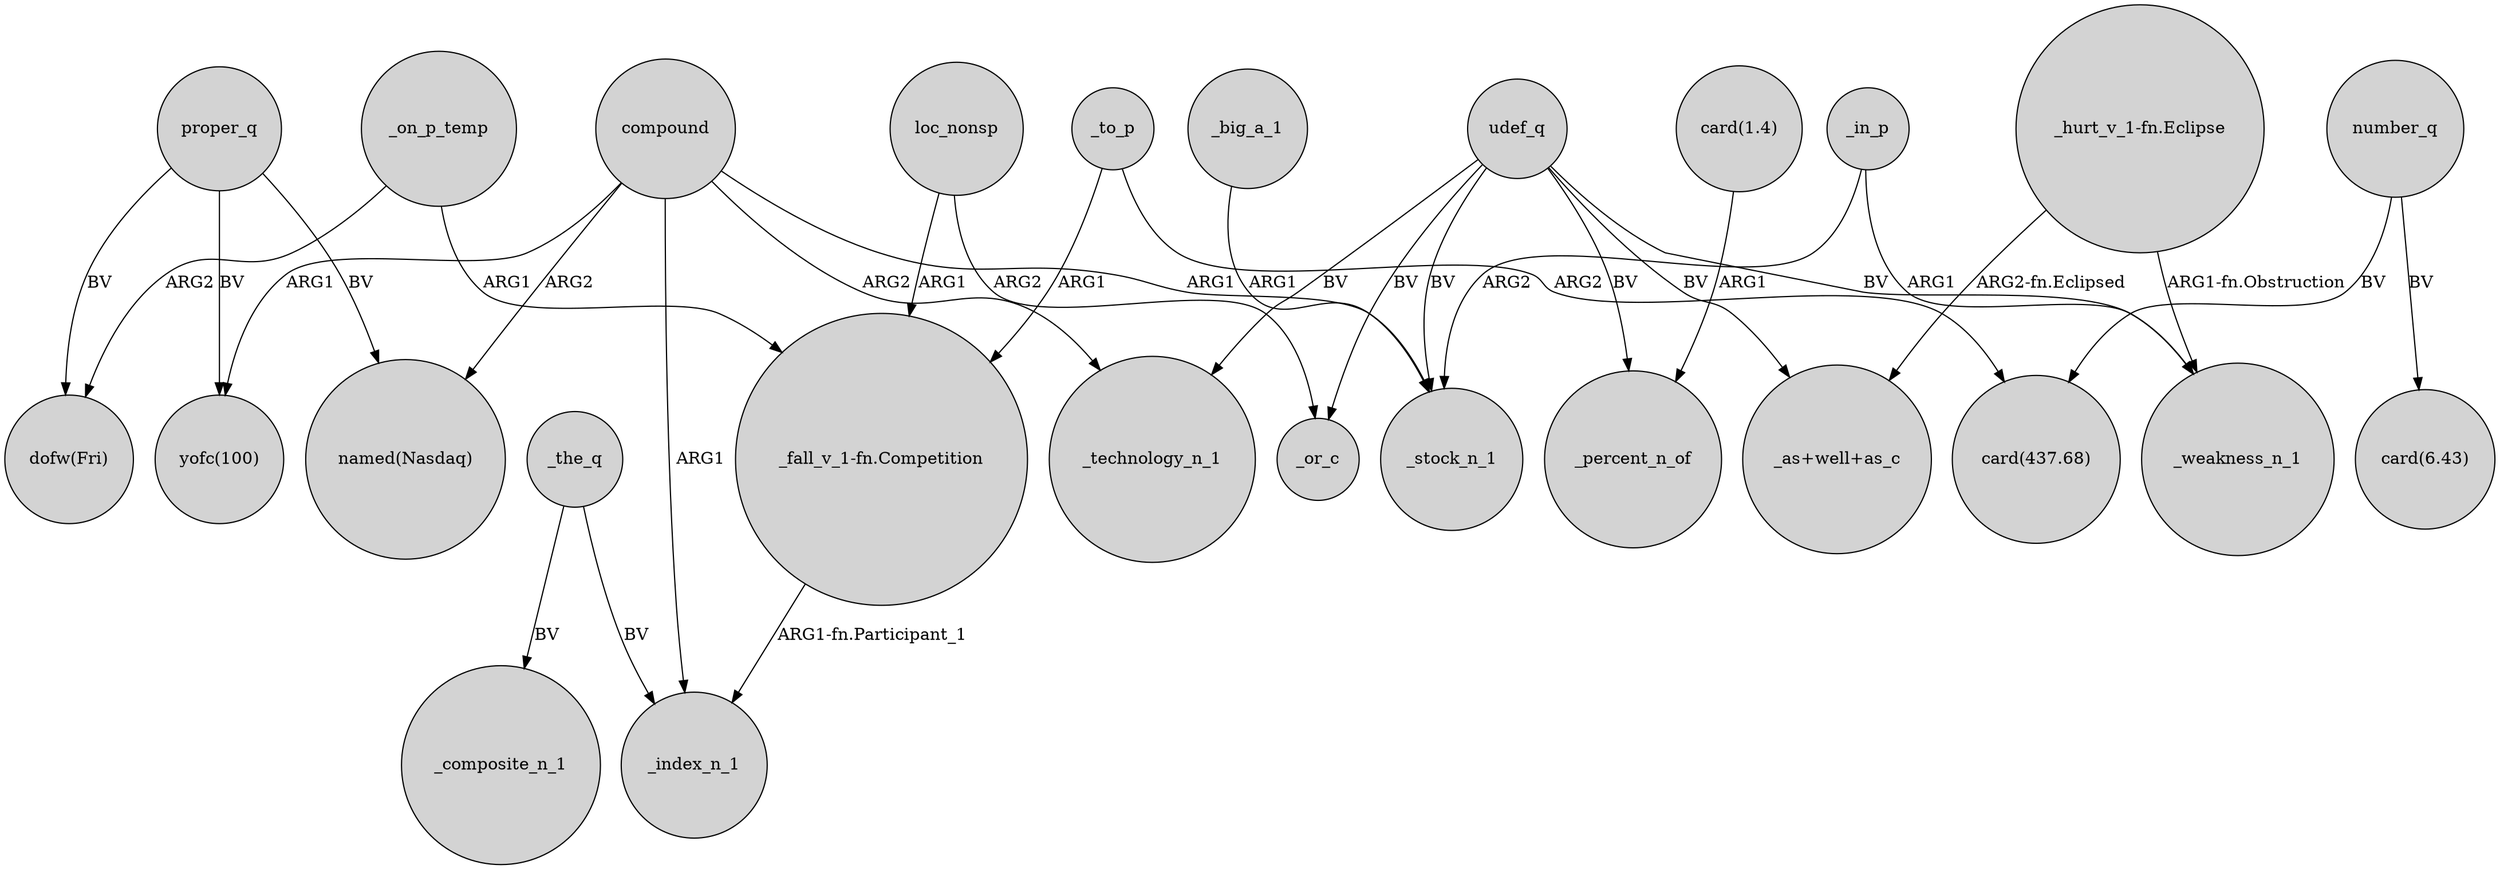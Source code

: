 digraph {
	node [shape=circle style=filled]
	_to_p -> "_fall_v_1-fn.Competition" [label=ARG1]
	proper_q -> "dofw(Fri)" [label=BV]
	compound -> "yofc(100)" [label=ARG1]
	proper_q -> "named(Nasdaq)" [label=BV]
	_in_p -> _weakness_n_1 [label=ARG1]
	loc_nonsp -> "_fall_v_1-fn.Competition" [label=ARG1]
	_big_a_1 -> _stock_n_1 [label=ARG1]
	_the_q -> _index_n_1 [label=BV]
	_to_p -> "card(437.68)" [label=ARG2]
	compound -> _stock_n_1 [label=ARG1]
	udef_q -> _or_c [label=BV]
	udef_q -> _technology_n_1 [label=BV]
	udef_q -> _weakness_n_1 [label=BV]
	compound -> _technology_n_1 [label=ARG2]
	udef_q -> _stock_n_1 [label=BV]
	_the_q -> _composite_n_1 [label=BV]
	number_q -> "card(437.68)" [label=BV]
	udef_q -> _percent_n_of [label=BV]
	_in_p -> _stock_n_1 [label=ARG2]
	_on_p_temp -> "dofw(Fri)" [label=ARG2]
	number_q -> "card(6.43)" [label=BV]
	"_hurt_v_1-fn.Eclipse" -> _weakness_n_1 [label="ARG1-fn.Obstruction"]
	udef_q -> "_as+well+as_c" [label=BV]
	compound -> _index_n_1 [label=ARG1]
	_on_p_temp -> "_fall_v_1-fn.Competition" [label=ARG1]
	"_hurt_v_1-fn.Eclipse" -> "_as+well+as_c" [label="ARG2-fn.Eclipsed"]
	"_fall_v_1-fn.Competition" -> _index_n_1 [label="ARG1-fn.Participant_1"]
	proper_q -> "yofc(100)" [label=BV]
	loc_nonsp -> _or_c [label=ARG2]
	compound -> "named(Nasdaq)" [label=ARG2]
	"card(1.4)" -> _percent_n_of [label=ARG1]
}
